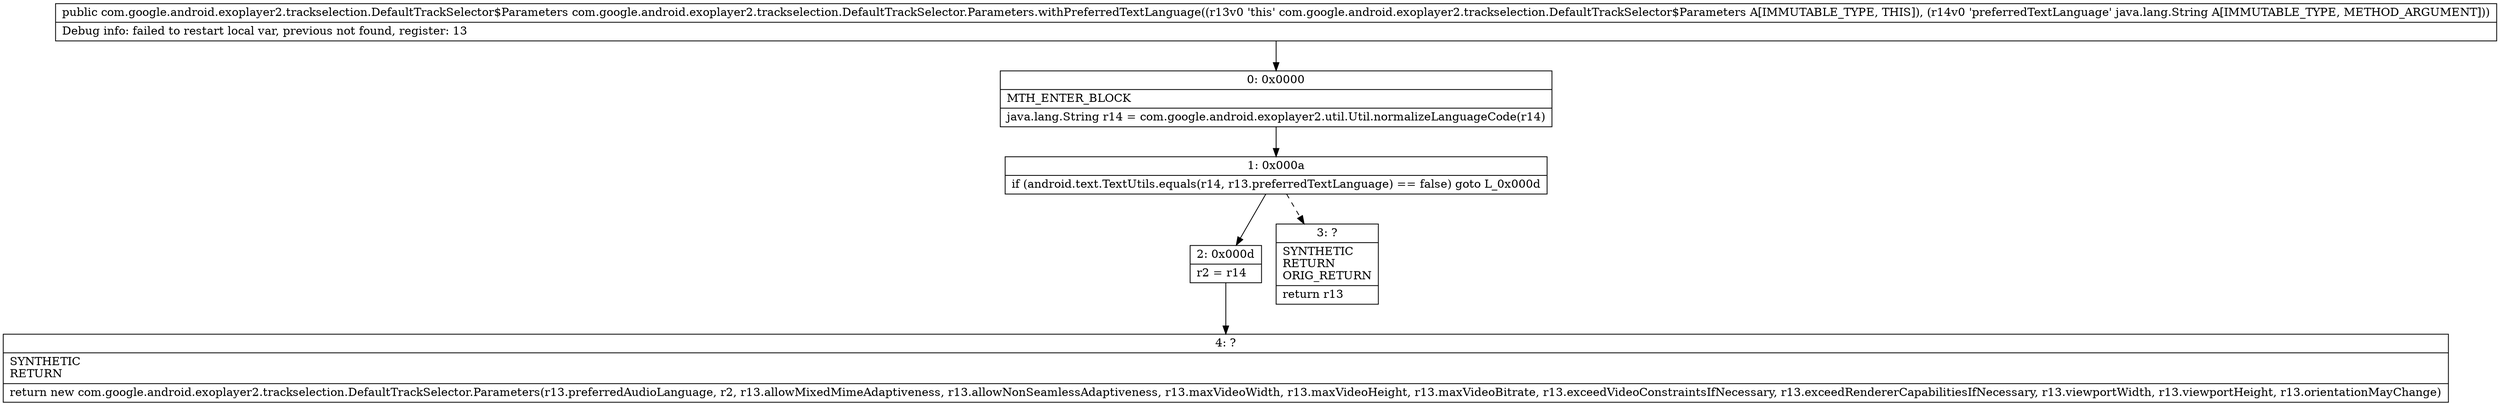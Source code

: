 digraph "CFG forcom.google.android.exoplayer2.trackselection.DefaultTrackSelector.Parameters.withPreferredTextLanguage(Ljava\/lang\/String;)Lcom\/google\/android\/exoplayer2\/trackselection\/DefaultTrackSelector$Parameters;" {
Node_0 [shape=record,label="{0\:\ 0x0000|MTH_ENTER_BLOCK\l|java.lang.String r14 = com.google.android.exoplayer2.util.Util.normalizeLanguageCode(r14)\l}"];
Node_1 [shape=record,label="{1\:\ 0x000a|if (android.text.TextUtils.equals(r14, r13.preferredTextLanguage) == false) goto L_0x000d\l}"];
Node_2 [shape=record,label="{2\:\ 0x000d|r2 = r14\l}"];
Node_3 [shape=record,label="{3\:\ ?|SYNTHETIC\lRETURN\lORIG_RETURN\l|return r13\l}"];
Node_4 [shape=record,label="{4\:\ ?|SYNTHETIC\lRETURN\l|return new com.google.android.exoplayer2.trackselection.DefaultTrackSelector.Parameters(r13.preferredAudioLanguage, r2, r13.allowMixedMimeAdaptiveness, r13.allowNonSeamlessAdaptiveness, r13.maxVideoWidth, r13.maxVideoHeight, r13.maxVideoBitrate, r13.exceedVideoConstraintsIfNecessary, r13.exceedRendererCapabilitiesIfNecessary, r13.viewportWidth, r13.viewportHeight, r13.orientationMayChange)\l}"];
MethodNode[shape=record,label="{public com.google.android.exoplayer2.trackselection.DefaultTrackSelector$Parameters com.google.android.exoplayer2.trackselection.DefaultTrackSelector.Parameters.withPreferredTextLanguage((r13v0 'this' com.google.android.exoplayer2.trackselection.DefaultTrackSelector$Parameters A[IMMUTABLE_TYPE, THIS]), (r14v0 'preferredTextLanguage' java.lang.String A[IMMUTABLE_TYPE, METHOD_ARGUMENT]))  | Debug info: failed to restart local var, previous not found, register: 13\l}"];
MethodNode -> Node_0;
Node_0 -> Node_1;
Node_1 -> Node_2;
Node_1 -> Node_3[style=dashed];
Node_2 -> Node_4;
}

